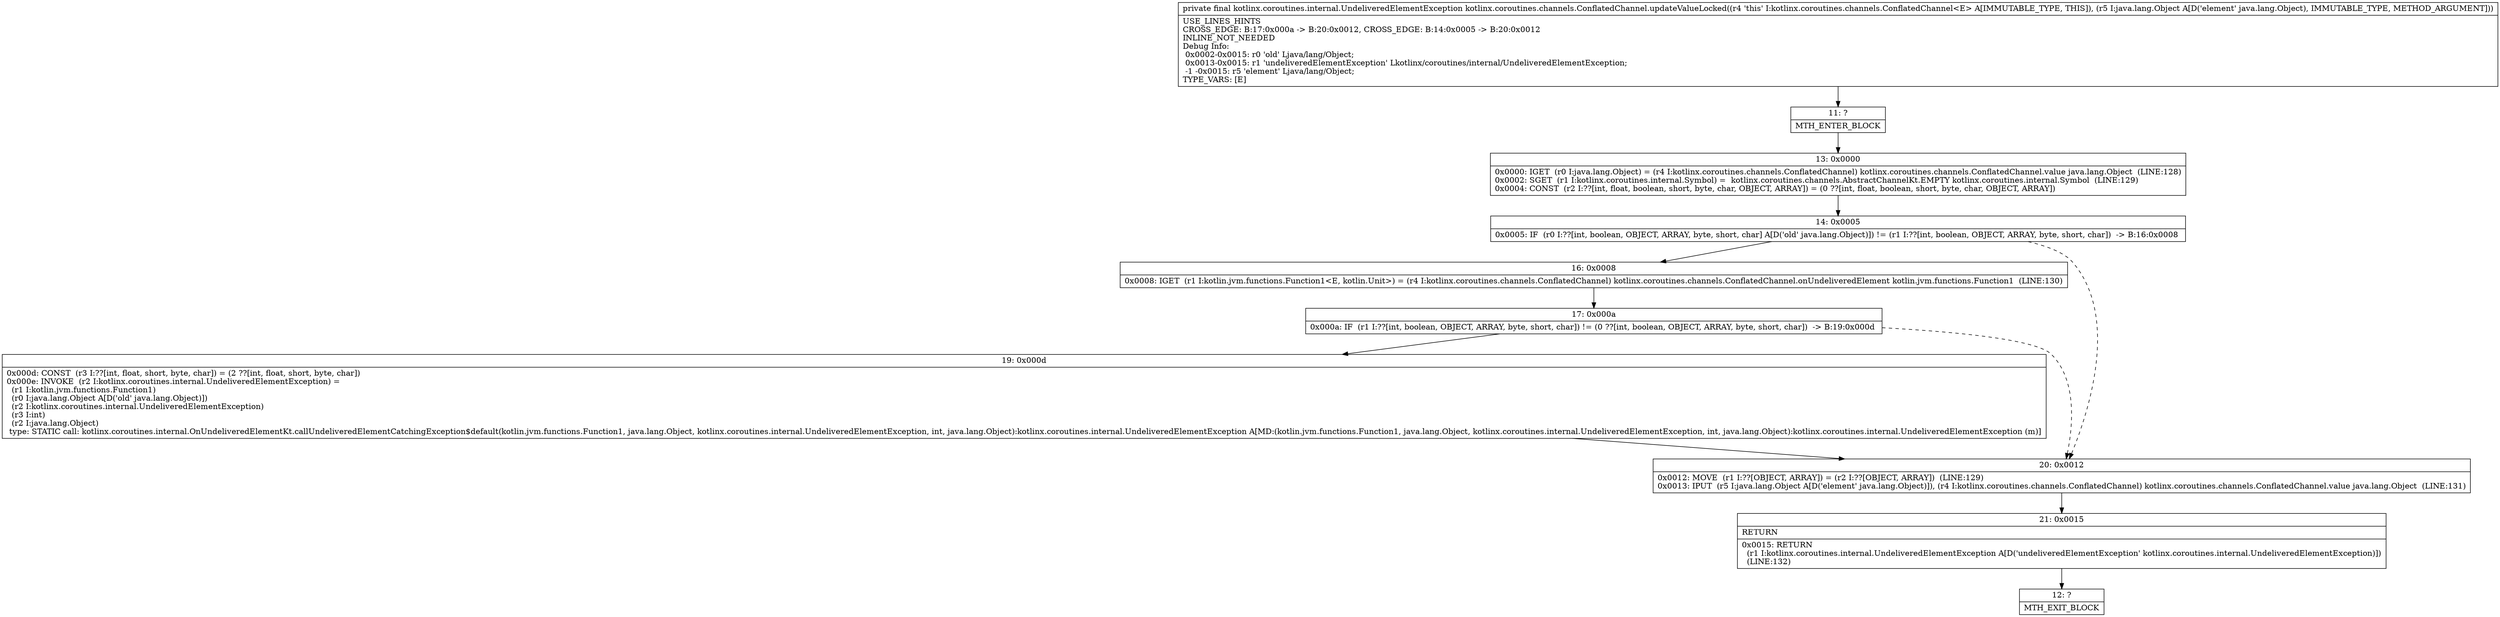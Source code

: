 digraph "CFG forkotlinx.coroutines.channels.ConflatedChannel.updateValueLocked(Ljava\/lang\/Object;)Lkotlinx\/coroutines\/internal\/UndeliveredElementException;" {
Node_11 [shape=record,label="{11\:\ ?|MTH_ENTER_BLOCK\l}"];
Node_13 [shape=record,label="{13\:\ 0x0000|0x0000: IGET  (r0 I:java.lang.Object) = (r4 I:kotlinx.coroutines.channels.ConflatedChannel) kotlinx.coroutines.channels.ConflatedChannel.value java.lang.Object  (LINE:128)\l0x0002: SGET  (r1 I:kotlinx.coroutines.internal.Symbol) =  kotlinx.coroutines.channels.AbstractChannelKt.EMPTY kotlinx.coroutines.internal.Symbol  (LINE:129)\l0x0004: CONST  (r2 I:??[int, float, boolean, short, byte, char, OBJECT, ARRAY]) = (0 ??[int, float, boolean, short, byte, char, OBJECT, ARRAY]) \l}"];
Node_14 [shape=record,label="{14\:\ 0x0005|0x0005: IF  (r0 I:??[int, boolean, OBJECT, ARRAY, byte, short, char] A[D('old' java.lang.Object)]) != (r1 I:??[int, boolean, OBJECT, ARRAY, byte, short, char])  \-\> B:16:0x0008 \l}"];
Node_16 [shape=record,label="{16\:\ 0x0008|0x0008: IGET  (r1 I:kotlin.jvm.functions.Function1\<E, kotlin.Unit\>) = (r4 I:kotlinx.coroutines.channels.ConflatedChannel) kotlinx.coroutines.channels.ConflatedChannel.onUndeliveredElement kotlin.jvm.functions.Function1  (LINE:130)\l}"];
Node_17 [shape=record,label="{17\:\ 0x000a|0x000a: IF  (r1 I:??[int, boolean, OBJECT, ARRAY, byte, short, char]) != (0 ??[int, boolean, OBJECT, ARRAY, byte, short, char])  \-\> B:19:0x000d \l}"];
Node_19 [shape=record,label="{19\:\ 0x000d|0x000d: CONST  (r3 I:??[int, float, short, byte, char]) = (2 ??[int, float, short, byte, char]) \l0x000e: INVOKE  (r2 I:kotlinx.coroutines.internal.UndeliveredElementException) = \l  (r1 I:kotlin.jvm.functions.Function1)\l  (r0 I:java.lang.Object A[D('old' java.lang.Object)])\l  (r2 I:kotlinx.coroutines.internal.UndeliveredElementException)\l  (r3 I:int)\l  (r2 I:java.lang.Object)\l type: STATIC call: kotlinx.coroutines.internal.OnUndeliveredElementKt.callUndeliveredElementCatchingException$default(kotlin.jvm.functions.Function1, java.lang.Object, kotlinx.coroutines.internal.UndeliveredElementException, int, java.lang.Object):kotlinx.coroutines.internal.UndeliveredElementException A[MD:(kotlin.jvm.functions.Function1, java.lang.Object, kotlinx.coroutines.internal.UndeliveredElementException, int, java.lang.Object):kotlinx.coroutines.internal.UndeliveredElementException (m)]\l}"];
Node_20 [shape=record,label="{20\:\ 0x0012|0x0012: MOVE  (r1 I:??[OBJECT, ARRAY]) = (r2 I:??[OBJECT, ARRAY])  (LINE:129)\l0x0013: IPUT  (r5 I:java.lang.Object A[D('element' java.lang.Object)]), (r4 I:kotlinx.coroutines.channels.ConflatedChannel) kotlinx.coroutines.channels.ConflatedChannel.value java.lang.Object  (LINE:131)\l}"];
Node_21 [shape=record,label="{21\:\ 0x0015|RETURN\l|0x0015: RETURN  \l  (r1 I:kotlinx.coroutines.internal.UndeliveredElementException A[D('undeliveredElementException' kotlinx.coroutines.internal.UndeliveredElementException)])\l  (LINE:132)\l}"];
Node_12 [shape=record,label="{12\:\ ?|MTH_EXIT_BLOCK\l}"];
MethodNode[shape=record,label="{private final kotlinx.coroutines.internal.UndeliveredElementException kotlinx.coroutines.channels.ConflatedChannel.updateValueLocked((r4 'this' I:kotlinx.coroutines.channels.ConflatedChannel\<E\> A[IMMUTABLE_TYPE, THIS]), (r5 I:java.lang.Object A[D('element' java.lang.Object), IMMUTABLE_TYPE, METHOD_ARGUMENT]))  | USE_LINES_HINTS\lCROSS_EDGE: B:17:0x000a \-\> B:20:0x0012, CROSS_EDGE: B:14:0x0005 \-\> B:20:0x0012\lINLINE_NOT_NEEDED\lDebug Info:\l  0x0002\-0x0015: r0 'old' Ljava\/lang\/Object;\l  0x0013\-0x0015: r1 'undeliveredElementException' Lkotlinx\/coroutines\/internal\/UndeliveredElementException;\l  \-1 \-0x0015: r5 'element' Ljava\/lang\/Object;\lTYPE_VARS: [E]\l}"];
MethodNode -> Node_11;Node_11 -> Node_13;
Node_13 -> Node_14;
Node_14 -> Node_16;
Node_14 -> Node_20[style=dashed];
Node_16 -> Node_17;
Node_17 -> Node_19;
Node_17 -> Node_20[style=dashed];
Node_19 -> Node_20;
Node_20 -> Node_21;
Node_21 -> Node_12;
}

